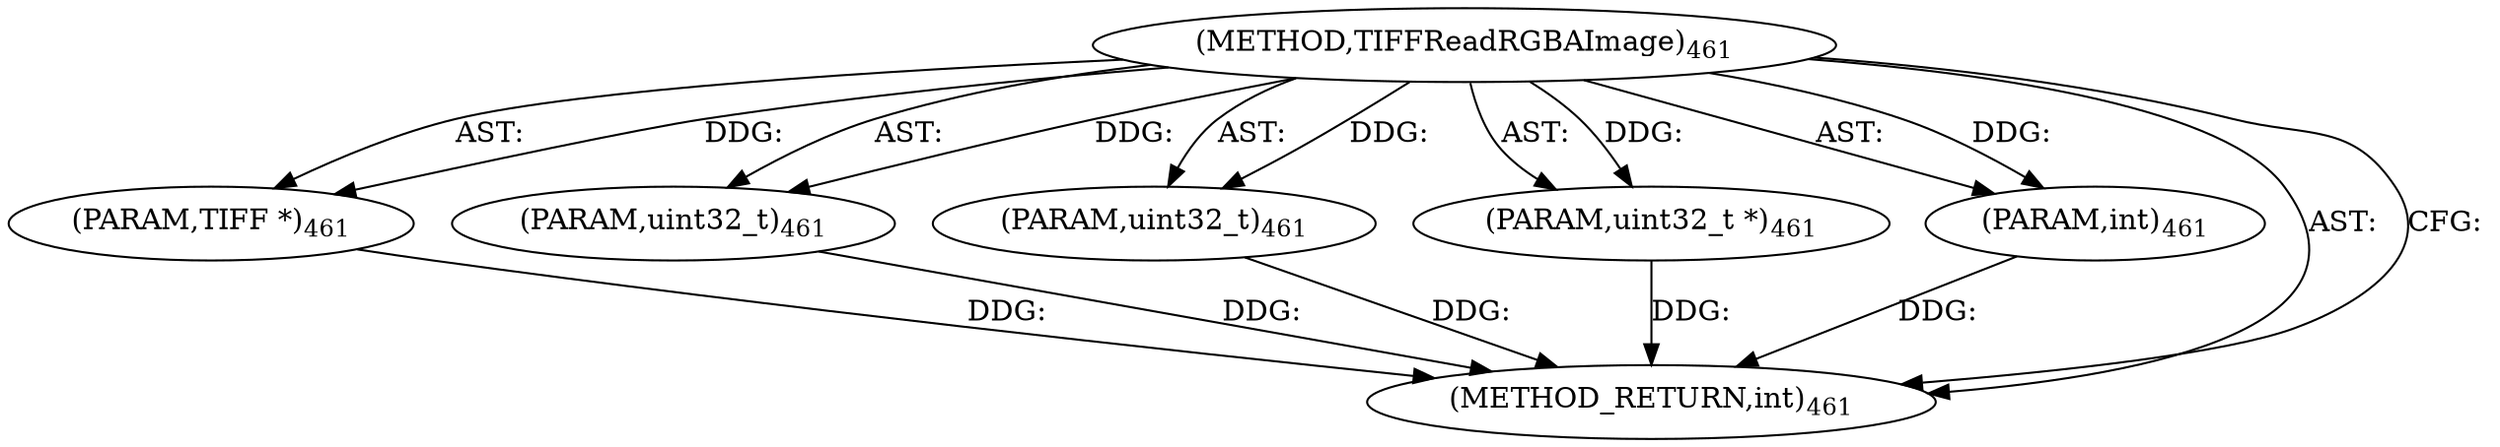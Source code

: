 digraph "TIFFReadRGBAImage" {  
"8874" [label = <(METHOD,TIFFReadRGBAImage)<SUB>461</SUB>> ]
"8875" [label = <(PARAM,TIFF *)<SUB>461</SUB>> ]
"8876" [label = <(PARAM,uint32_t)<SUB>461</SUB>> ]
"8877" [label = <(PARAM,uint32_t)<SUB>461</SUB>> ]
"8878" [label = <(PARAM,uint32_t *)<SUB>461</SUB>> ]
"8879" [label = <(PARAM,int)<SUB>461</SUB>> ]
"8880" [label = <(METHOD_RETURN,int)<SUB>461</SUB>> ]
  "8874" -> "8875"  [ label = "AST: "] 
  "8874" -> "8876"  [ label = "AST: "] 
  "8874" -> "8877"  [ label = "AST: "] 
  "8874" -> "8878"  [ label = "AST: "] 
  "8874" -> "8879"  [ label = "AST: "] 
  "8874" -> "8880"  [ label = "AST: "] 
  "8874" -> "8880"  [ label = "CFG: "] 
  "8875" -> "8880"  [ label = "DDG: "] 
  "8876" -> "8880"  [ label = "DDG: "] 
  "8877" -> "8880"  [ label = "DDG: "] 
  "8878" -> "8880"  [ label = "DDG: "] 
  "8879" -> "8880"  [ label = "DDG: "] 
  "8874" -> "8875"  [ label = "DDG: "] 
  "8874" -> "8876"  [ label = "DDG: "] 
  "8874" -> "8877"  [ label = "DDG: "] 
  "8874" -> "8878"  [ label = "DDG: "] 
  "8874" -> "8879"  [ label = "DDG: "] 
}
